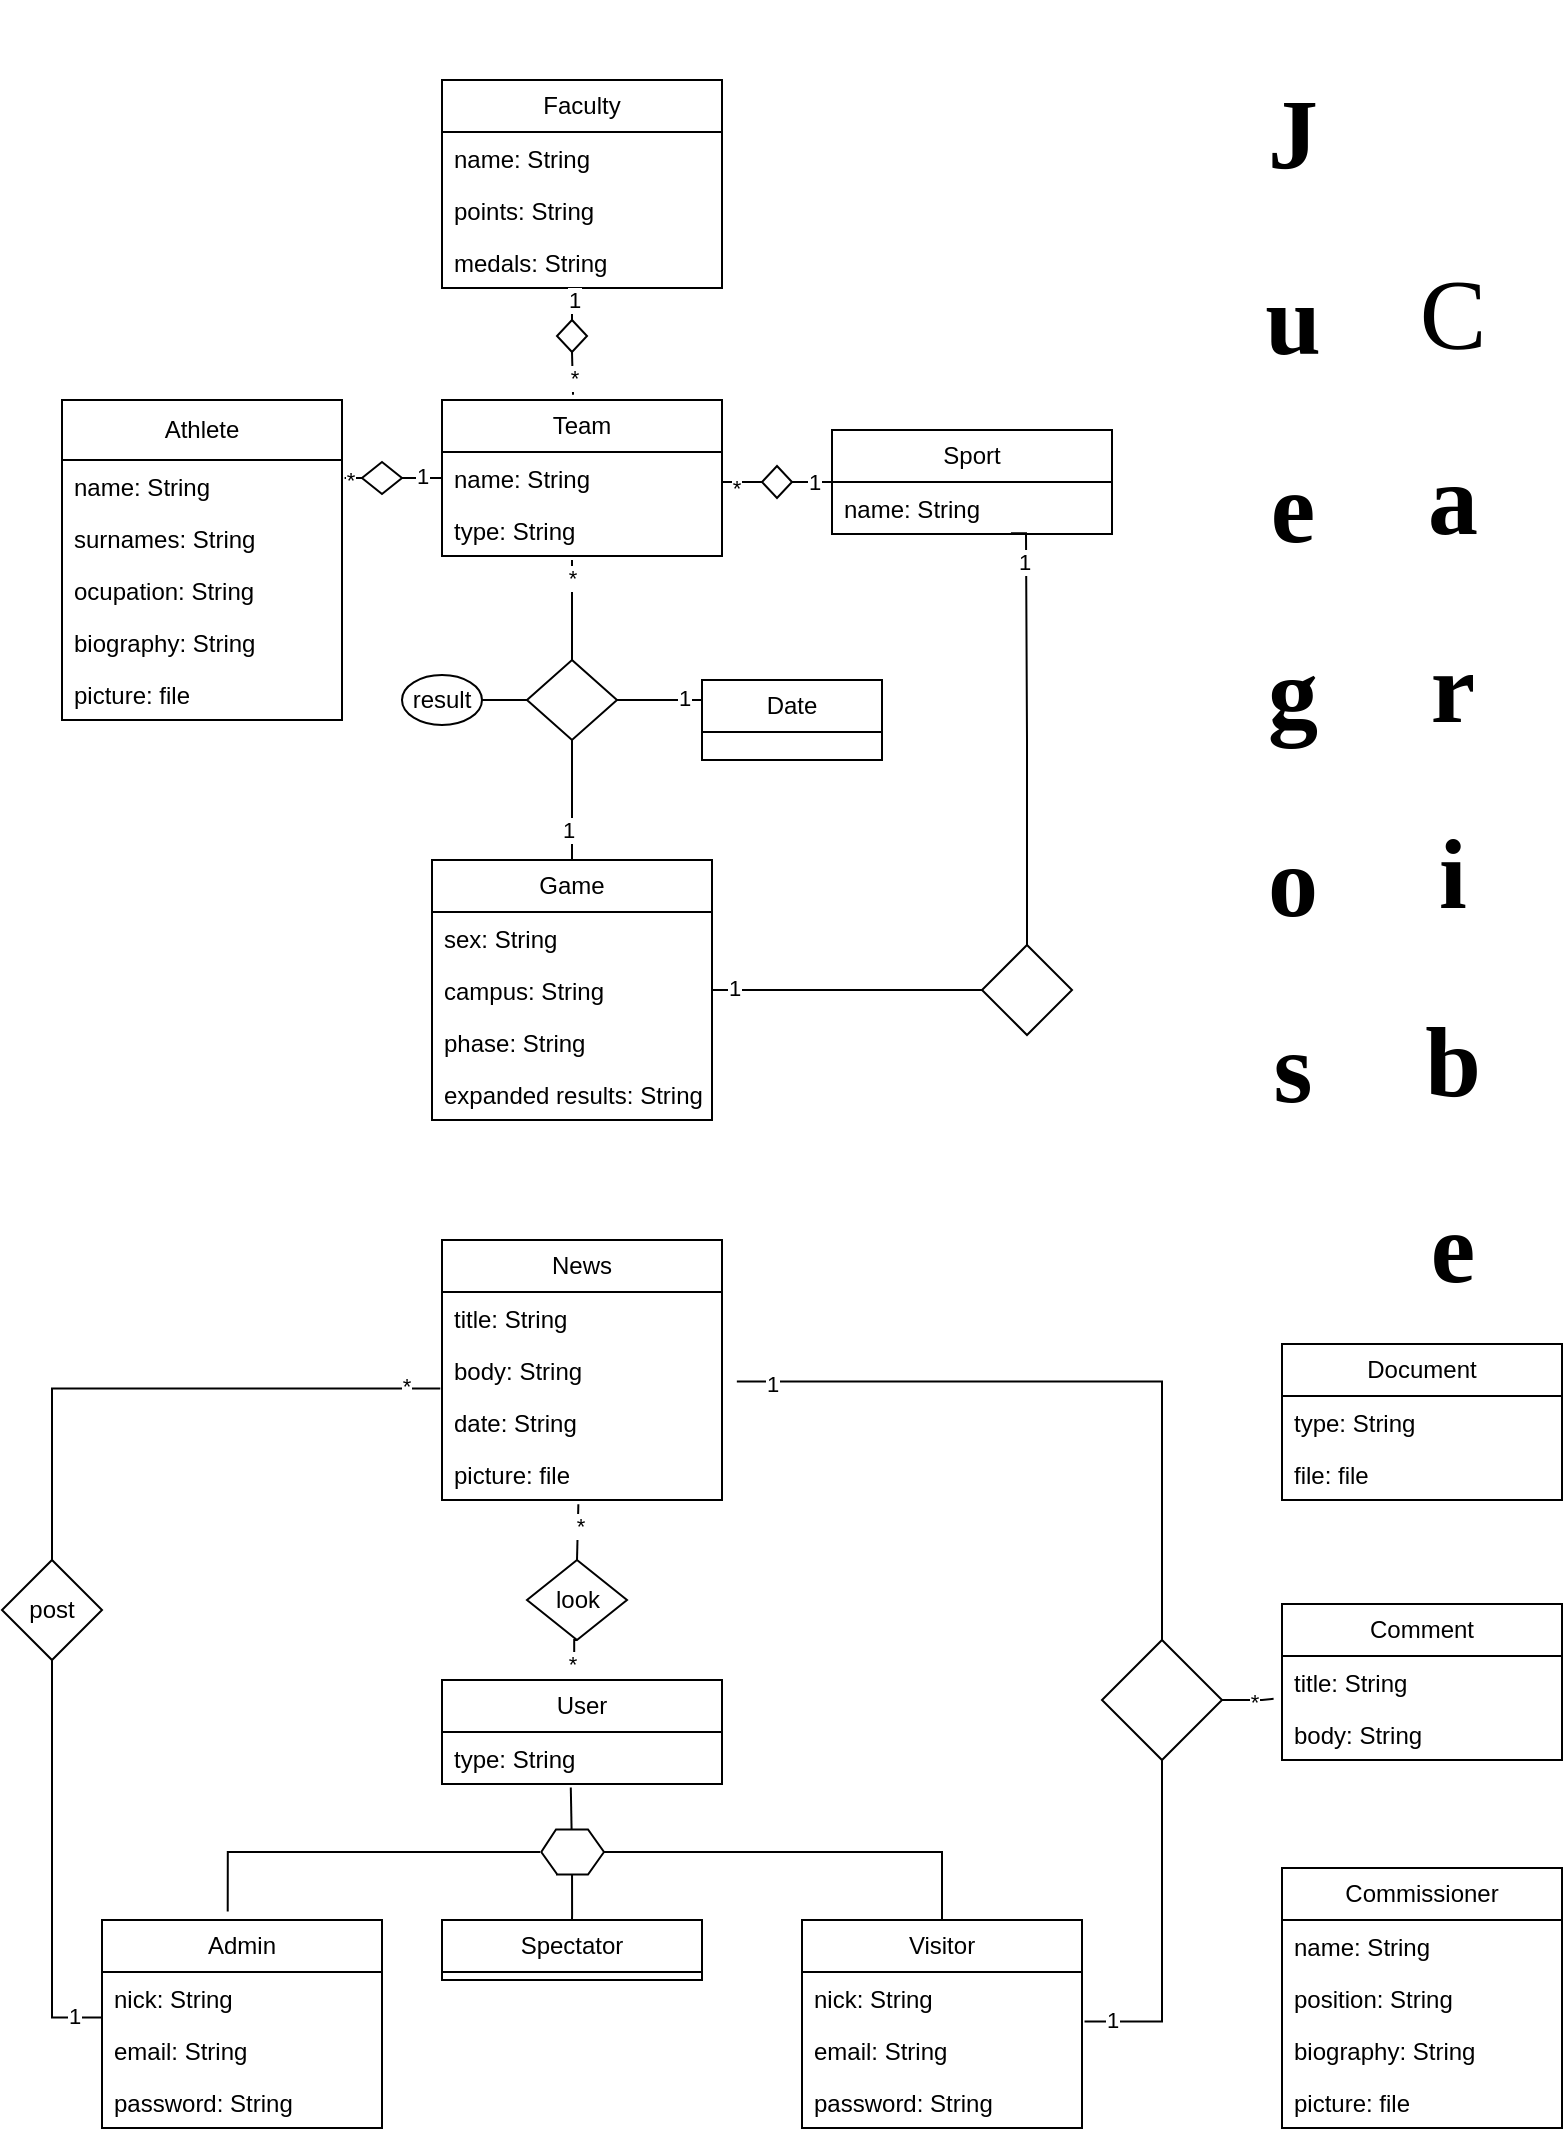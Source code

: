 <mxfile version="23.0.2" type="device">
  <diagram id="C5RBs43oDa-KdzZeNtuy" name="Page-1">
    <mxGraphModel dx="1257" dy="750" grid="1" gridSize="10" guides="1" tooltips="1" connect="1" arrows="1" fold="1" page="1" pageScale="1" pageWidth="850" pageHeight="1100" math="0" shadow="0">
      <root>
        <mxCell id="WIyWlLk6GJQsqaUBKTNV-0" />
        <mxCell id="WIyWlLk6GJQsqaUBKTNV-1" parent="WIyWlLk6GJQsqaUBKTNV-0" />
        <mxCell id="N5MiafKcvx-E3PKJ9pc5-10" value="Athlete" style="swimlane;fontStyle=0;childLayout=stackLayout;horizontal=1;startSize=30;fillColor=none;horizontalStack=0;resizeParent=1;resizeParentMax=0;resizeLast=0;collapsible=1;marginBottom=0;whiteSpace=wrap;html=1;" parent="WIyWlLk6GJQsqaUBKTNV-1" vertex="1">
          <mxGeometry x="50" y="210" width="140" height="160" as="geometry" />
        </mxCell>
        <mxCell id="N5MiafKcvx-E3PKJ9pc5-11" value="name: String" style="text;strokeColor=none;fillColor=none;align=left;verticalAlign=top;spacingLeft=4;spacingRight=4;overflow=hidden;rotatable=0;points=[[0,0.5],[1,0.5]];portConstraint=eastwest;whiteSpace=wrap;html=1;" parent="N5MiafKcvx-E3PKJ9pc5-10" vertex="1">
          <mxGeometry y="30" width="140" height="26" as="geometry" />
        </mxCell>
        <mxCell id="N5MiafKcvx-E3PKJ9pc5-12" value="surnames: String" style="text;strokeColor=none;fillColor=none;align=left;verticalAlign=top;spacingLeft=4;spacingRight=4;overflow=hidden;rotatable=0;points=[[0,0.5],[1,0.5]];portConstraint=eastwest;whiteSpace=wrap;html=1;" parent="N5MiafKcvx-E3PKJ9pc5-10" vertex="1">
          <mxGeometry y="56" width="140" height="26" as="geometry" />
        </mxCell>
        <mxCell id="oP1qmsx0sS4jUwwxtjEG-0" value="ocupation: String" style="text;strokeColor=none;fillColor=none;align=left;verticalAlign=top;spacingLeft=4;spacingRight=4;overflow=hidden;rotatable=0;points=[[0,0.5],[1,0.5]];portConstraint=eastwest;whiteSpace=wrap;html=1;" vertex="1" parent="N5MiafKcvx-E3PKJ9pc5-10">
          <mxGeometry y="82" width="140" height="26" as="geometry" />
        </mxCell>
        <mxCell id="oP1qmsx0sS4jUwwxtjEG-1" value="biography: String" style="text;strokeColor=none;fillColor=none;align=left;verticalAlign=top;spacingLeft=4;spacingRight=4;overflow=hidden;rotatable=0;points=[[0,0.5],[1,0.5]];portConstraint=eastwest;whiteSpace=wrap;html=1;" vertex="1" parent="N5MiafKcvx-E3PKJ9pc5-10">
          <mxGeometry y="108" width="140" height="26" as="geometry" />
        </mxCell>
        <mxCell id="oP1qmsx0sS4jUwwxtjEG-2" value="picture: file" style="text;strokeColor=none;fillColor=none;align=left;verticalAlign=top;spacingLeft=4;spacingRight=4;overflow=hidden;rotatable=0;points=[[0,0.5],[1,0.5]];portConstraint=eastwest;whiteSpace=wrap;html=1;" vertex="1" parent="N5MiafKcvx-E3PKJ9pc5-10">
          <mxGeometry y="134" width="140" height="26" as="geometry" />
        </mxCell>
        <mxCell id="N5MiafKcvx-E3PKJ9pc5-21" value="Faculty" style="swimlane;fontStyle=0;childLayout=stackLayout;horizontal=1;startSize=26;fillColor=none;horizontalStack=0;resizeParent=1;resizeParentMax=0;resizeLast=0;collapsible=1;marginBottom=0;whiteSpace=wrap;html=1;" parent="WIyWlLk6GJQsqaUBKTNV-1" vertex="1">
          <mxGeometry x="240" y="50" width="140" height="104" as="geometry" />
        </mxCell>
        <mxCell id="N5MiafKcvx-E3PKJ9pc5-22" value="name: String" style="text;strokeColor=none;fillColor=none;align=left;verticalAlign=top;spacingLeft=4;spacingRight=4;overflow=hidden;rotatable=0;points=[[0,0.5],[1,0.5]];portConstraint=eastwest;whiteSpace=wrap;html=1;" parent="N5MiafKcvx-E3PKJ9pc5-21" vertex="1">
          <mxGeometry y="26" width="140" height="26" as="geometry" />
        </mxCell>
        <mxCell id="oP1qmsx0sS4jUwwxtjEG-3" value="points: String" style="text;strokeColor=none;fillColor=none;align=left;verticalAlign=top;spacingLeft=4;spacingRight=4;overflow=hidden;rotatable=0;points=[[0,0.5],[1,0.5]];portConstraint=eastwest;whiteSpace=wrap;html=1;" vertex="1" parent="N5MiafKcvx-E3PKJ9pc5-21">
          <mxGeometry y="52" width="140" height="26" as="geometry" />
        </mxCell>
        <mxCell id="oP1qmsx0sS4jUwwxtjEG-4" value="medals: String" style="text;strokeColor=none;fillColor=none;align=left;verticalAlign=top;spacingLeft=4;spacingRight=4;overflow=hidden;rotatable=0;points=[[0,0.5],[1,0.5]];portConstraint=eastwest;whiteSpace=wrap;html=1;" vertex="1" parent="N5MiafKcvx-E3PKJ9pc5-21">
          <mxGeometry y="78" width="140" height="26" as="geometry" />
        </mxCell>
        <mxCell id="N5MiafKcvx-E3PKJ9pc5-30" value="Team" style="swimlane;fontStyle=0;childLayout=stackLayout;horizontal=1;startSize=26;fillColor=none;horizontalStack=0;resizeParent=1;resizeParentMax=0;resizeLast=0;collapsible=1;marginBottom=0;whiteSpace=wrap;html=1;" parent="WIyWlLk6GJQsqaUBKTNV-1" vertex="1">
          <mxGeometry x="240" y="210" width="140" height="78" as="geometry" />
        </mxCell>
        <mxCell id="N5MiafKcvx-E3PKJ9pc5-31" value="name: String" style="text;strokeColor=none;fillColor=none;align=left;verticalAlign=top;spacingLeft=4;spacingRight=4;overflow=hidden;rotatable=0;points=[[0,0.5],[1,0.5]];portConstraint=eastwest;whiteSpace=wrap;html=1;" parent="N5MiafKcvx-E3PKJ9pc5-30" vertex="1">
          <mxGeometry y="26" width="140" height="26" as="geometry" />
        </mxCell>
        <mxCell id="N5MiafKcvx-E3PKJ9pc5-45" value="type: String" style="text;strokeColor=none;fillColor=none;align=left;verticalAlign=top;spacingLeft=4;spacingRight=4;overflow=hidden;rotatable=0;points=[[0,0.5],[1,0.5]];portConstraint=eastwest;whiteSpace=wrap;html=1;" parent="N5MiafKcvx-E3PKJ9pc5-30" vertex="1">
          <mxGeometry y="52" width="140" height="26" as="geometry" />
        </mxCell>
        <mxCell id="N5MiafKcvx-E3PKJ9pc5-41" value="Sport" style="swimlane;fontStyle=0;childLayout=stackLayout;horizontal=1;startSize=26;fillColor=none;horizontalStack=0;resizeParent=1;resizeParentMax=0;resizeLast=0;collapsible=1;marginBottom=0;whiteSpace=wrap;html=1;" parent="WIyWlLk6GJQsqaUBKTNV-1" vertex="1">
          <mxGeometry x="435" y="225" width="140" height="52" as="geometry" />
        </mxCell>
        <mxCell id="N5MiafKcvx-E3PKJ9pc5-42" value="name: String" style="text;strokeColor=none;fillColor=none;align=left;verticalAlign=top;spacingLeft=4;spacingRight=4;overflow=hidden;rotatable=0;points=[[0,0.5],[1,0.5]];portConstraint=eastwest;whiteSpace=wrap;html=1;" parent="N5MiafKcvx-E3PKJ9pc5-41" vertex="1">
          <mxGeometry y="26" width="140" height="26" as="geometry" />
        </mxCell>
        <mxCell id="N5MiafKcvx-E3PKJ9pc5-49" value="User" style="swimlane;fontStyle=0;childLayout=stackLayout;horizontal=1;startSize=26;fillColor=none;horizontalStack=0;resizeParent=1;resizeParentMax=0;resizeLast=0;collapsible=1;marginBottom=0;whiteSpace=wrap;html=1;" parent="WIyWlLk6GJQsqaUBKTNV-1" vertex="1">
          <mxGeometry x="240" y="850" width="140" height="52" as="geometry" />
        </mxCell>
        <mxCell id="N5MiafKcvx-E3PKJ9pc5-50" value="type: String" style="text;strokeColor=none;fillColor=none;align=left;verticalAlign=top;spacingLeft=4;spacingRight=4;overflow=hidden;rotatable=0;points=[[0,0.5],[1,0.5]];portConstraint=eastwest;whiteSpace=wrap;html=1;" parent="N5MiafKcvx-E3PKJ9pc5-49" vertex="1">
          <mxGeometry y="26" width="140" height="26" as="geometry" />
        </mxCell>
        <mxCell id="N5MiafKcvx-E3PKJ9pc5-65" value="News" style="swimlane;fontStyle=0;childLayout=stackLayout;horizontal=1;startSize=26;fillColor=none;horizontalStack=0;resizeParent=1;resizeParentMax=0;resizeLast=0;collapsible=1;marginBottom=0;whiteSpace=wrap;html=1;" parent="WIyWlLk6GJQsqaUBKTNV-1" vertex="1">
          <mxGeometry x="240" y="630" width="140" height="130" as="geometry" />
        </mxCell>
        <mxCell id="N5MiafKcvx-E3PKJ9pc5-66" value="title: String" style="text;strokeColor=none;fillColor=none;align=left;verticalAlign=top;spacingLeft=4;spacingRight=4;overflow=hidden;rotatable=0;points=[[0,0.5],[1,0.5]];portConstraint=eastwest;whiteSpace=wrap;html=1;" parent="N5MiafKcvx-E3PKJ9pc5-65" vertex="1">
          <mxGeometry y="26" width="140" height="26" as="geometry" />
        </mxCell>
        <mxCell id="N5MiafKcvx-E3PKJ9pc5-67" value="body: String" style="text;strokeColor=none;fillColor=none;align=left;verticalAlign=top;spacingLeft=4;spacingRight=4;overflow=hidden;rotatable=0;points=[[0,0.5],[1,0.5]];portConstraint=eastwest;whiteSpace=wrap;html=1;" parent="N5MiafKcvx-E3PKJ9pc5-65" vertex="1">
          <mxGeometry y="52" width="140" height="26" as="geometry" />
        </mxCell>
        <mxCell id="N5MiafKcvx-E3PKJ9pc5-106" value="date: String" style="text;strokeColor=none;fillColor=none;align=left;verticalAlign=top;spacingLeft=4;spacingRight=4;overflow=hidden;rotatable=0;points=[[0,0.5],[1,0.5]];portConstraint=eastwest;whiteSpace=wrap;html=1;" parent="N5MiafKcvx-E3PKJ9pc5-65" vertex="1">
          <mxGeometry y="78" width="140" height="26" as="geometry" />
        </mxCell>
        <mxCell id="N5MiafKcvx-E3PKJ9pc5-107" value="picture: file" style="text;strokeColor=none;fillColor=none;align=left;verticalAlign=top;spacingLeft=4;spacingRight=4;overflow=hidden;rotatable=0;points=[[0,0.5],[1,0.5]];portConstraint=eastwest;whiteSpace=wrap;html=1;" parent="N5MiafKcvx-E3PKJ9pc5-65" vertex="1">
          <mxGeometry y="104" width="140" height="26" as="geometry" />
        </mxCell>
        <mxCell id="N5MiafKcvx-E3PKJ9pc5-69" value="Admin" style="swimlane;fontStyle=0;childLayout=stackLayout;horizontal=1;startSize=26;fillColor=none;horizontalStack=0;resizeParent=1;resizeParentMax=0;resizeLast=0;collapsible=1;marginBottom=0;whiteSpace=wrap;html=1;" parent="WIyWlLk6GJQsqaUBKTNV-1" vertex="1">
          <mxGeometry x="70" y="970" width="140" height="104" as="geometry" />
        </mxCell>
        <mxCell id="N5MiafKcvx-E3PKJ9pc5-71" value="nick: String" style="text;strokeColor=none;fillColor=none;align=left;verticalAlign=top;spacingLeft=4;spacingRight=4;overflow=hidden;rotatable=0;points=[[0,0.5],[1,0.5]];portConstraint=eastwest;whiteSpace=wrap;html=1;" parent="N5MiafKcvx-E3PKJ9pc5-69" vertex="1">
          <mxGeometry y="26" width="140" height="26" as="geometry" />
        </mxCell>
        <mxCell id="N5MiafKcvx-E3PKJ9pc5-72" value="email: String" style="text;strokeColor=none;fillColor=none;align=left;verticalAlign=top;spacingLeft=4;spacingRight=4;overflow=hidden;rotatable=0;points=[[0,0.5],[1,0.5]];portConstraint=eastwest;whiteSpace=wrap;html=1;" parent="N5MiafKcvx-E3PKJ9pc5-69" vertex="1">
          <mxGeometry y="52" width="140" height="26" as="geometry" />
        </mxCell>
        <mxCell id="N5MiafKcvx-E3PKJ9pc5-73" value="password: String" style="text;strokeColor=none;fillColor=none;align=left;verticalAlign=top;spacingLeft=4;spacingRight=4;overflow=hidden;rotatable=0;points=[[0,0.5],[1,0.5]];portConstraint=eastwest;whiteSpace=wrap;html=1;" parent="N5MiafKcvx-E3PKJ9pc5-69" vertex="1">
          <mxGeometry y="78" width="140" height="26" as="geometry" />
        </mxCell>
        <mxCell id="N5MiafKcvx-E3PKJ9pc5-74" value="Spectator" style="swimlane;fontStyle=0;childLayout=stackLayout;horizontal=1;startSize=26;fillColor=none;horizontalStack=0;resizeParent=1;resizeParentMax=0;resizeLast=0;collapsible=1;marginBottom=0;whiteSpace=wrap;html=1;" parent="WIyWlLk6GJQsqaUBKTNV-1" vertex="1">
          <mxGeometry x="240" y="970" width="130" height="30" as="geometry" />
        </mxCell>
        <mxCell id="N5MiafKcvx-E3PKJ9pc5-79" value="Visitor" style="swimlane;fontStyle=0;childLayout=stackLayout;horizontal=1;startSize=26;fillColor=none;horizontalStack=0;resizeParent=1;resizeParentMax=0;resizeLast=0;collapsible=1;marginBottom=0;whiteSpace=wrap;html=1;" parent="WIyWlLk6GJQsqaUBKTNV-1" vertex="1">
          <mxGeometry x="420" y="970" width="140" height="104" as="geometry" />
        </mxCell>
        <mxCell id="N5MiafKcvx-E3PKJ9pc5-81" value="nick: String" style="text;strokeColor=none;fillColor=none;align=left;verticalAlign=top;spacingLeft=4;spacingRight=4;overflow=hidden;rotatable=0;points=[[0,0.5],[1,0.5]];portConstraint=eastwest;whiteSpace=wrap;html=1;" parent="N5MiafKcvx-E3PKJ9pc5-79" vertex="1">
          <mxGeometry y="26" width="140" height="26" as="geometry" />
        </mxCell>
        <mxCell id="N5MiafKcvx-E3PKJ9pc5-82" value="email: String" style="text;strokeColor=none;fillColor=none;align=left;verticalAlign=top;spacingLeft=4;spacingRight=4;overflow=hidden;rotatable=0;points=[[0,0.5],[1,0.5]];portConstraint=eastwest;whiteSpace=wrap;html=1;" parent="N5MiafKcvx-E3PKJ9pc5-79" vertex="1">
          <mxGeometry y="52" width="140" height="26" as="geometry" />
        </mxCell>
        <mxCell id="N5MiafKcvx-E3PKJ9pc5-83" value="password: String" style="text;strokeColor=none;fillColor=none;align=left;verticalAlign=top;spacingLeft=4;spacingRight=4;overflow=hidden;rotatable=0;points=[[0,0.5],[1,0.5]];portConstraint=eastwest;whiteSpace=wrap;html=1;" parent="N5MiafKcvx-E3PKJ9pc5-79" vertex="1">
          <mxGeometry y="78" width="140" height="26" as="geometry" />
        </mxCell>
        <mxCell id="N5MiafKcvx-E3PKJ9pc5-114" value="Comment" style="swimlane;fontStyle=0;childLayout=stackLayout;horizontal=1;startSize=26;fillColor=none;horizontalStack=0;resizeParent=1;resizeParentMax=0;resizeLast=0;collapsible=1;marginBottom=0;whiteSpace=wrap;html=1;" parent="WIyWlLk6GJQsqaUBKTNV-1" vertex="1">
          <mxGeometry x="660" y="812" width="140" height="78" as="geometry" />
        </mxCell>
        <mxCell id="N5MiafKcvx-E3PKJ9pc5-115" value="title: String" style="text;strokeColor=none;fillColor=none;align=left;verticalAlign=top;spacingLeft=4;spacingRight=4;overflow=hidden;rotatable=0;points=[[0,0.5],[1,0.5]];portConstraint=eastwest;whiteSpace=wrap;html=1;" parent="N5MiafKcvx-E3PKJ9pc5-114" vertex="1">
          <mxGeometry y="26" width="140" height="26" as="geometry" />
        </mxCell>
        <mxCell id="N5MiafKcvx-E3PKJ9pc5-116" value="body: String" style="text;strokeColor=none;fillColor=none;align=left;verticalAlign=top;spacingLeft=4;spacingRight=4;overflow=hidden;rotatable=0;points=[[0,0.5],[1,0.5]];portConstraint=eastwest;whiteSpace=wrap;html=1;" parent="N5MiafKcvx-E3PKJ9pc5-114" vertex="1">
          <mxGeometry y="52" width="140" height="26" as="geometry" />
        </mxCell>
        <mxCell id="N5MiafKcvx-E3PKJ9pc5-133" value="Commissioner" style="swimlane;fontStyle=0;childLayout=stackLayout;horizontal=1;startSize=26;fillColor=none;horizontalStack=0;resizeParent=1;resizeParentMax=0;resizeLast=0;collapsible=1;marginBottom=0;whiteSpace=wrap;html=1;" parent="WIyWlLk6GJQsqaUBKTNV-1" vertex="1">
          <mxGeometry x="660" y="944" width="140" height="130" as="geometry" />
        </mxCell>
        <mxCell id="N5MiafKcvx-E3PKJ9pc5-134" value="name: String" style="text;strokeColor=none;fillColor=none;align=left;verticalAlign=top;spacingLeft=4;spacingRight=4;overflow=hidden;rotatable=0;points=[[0,0.5],[1,0.5]];portConstraint=eastwest;whiteSpace=wrap;html=1;" parent="N5MiafKcvx-E3PKJ9pc5-133" vertex="1">
          <mxGeometry y="26" width="140" height="26" as="geometry" />
        </mxCell>
        <mxCell id="N5MiafKcvx-E3PKJ9pc5-135" value="position: String" style="text;strokeColor=none;fillColor=none;align=left;verticalAlign=top;spacingLeft=4;spacingRight=4;overflow=hidden;rotatable=0;points=[[0,0.5],[1,0.5]];portConstraint=eastwest;whiteSpace=wrap;html=1;" parent="N5MiafKcvx-E3PKJ9pc5-133" vertex="1">
          <mxGeometry y="52" width="140" height="26" as="geometry" />
        </mxCell>
        <mxCell id="N5MiafKcvx-E3PKJ9pc5-136" value="biography: String" style="text;strokeColor=none;fillColor=none;align=left;verticalAlign=top;spacingLeft=4;spacingRight=4;overflow=hidden;rotatable=0;points=[[0,0.5],[1,0.5]];portConstraint=eastwest;whiteSpace=wrap;html=1;" parent="N5MiafKcvx-E3PKJ9pc5-133" vertex="1">
          <mxGeometry y="78" width="140" height="26" as="geometry" />
        </mxCell>
        <mxCell id="N5MiafKcvx-E3PKJ9pc5-137" value="picture: file" style="text;strokeColor=none;fillColor=none;align=left;verticalAlign=top;spacingLeft=4;spacingRight=4;overflow=hidden;rotatable=0;points=[[0,0.5],[1,0.5]];portConstraint=eastwest;whiteSpace=wrap;html=1;" parent="N5MiafKcvx-E3PKJ9pc5-133" vertex="1">
          <mxGeometry y="104" width="140" height="26" as="geometry" />
        </mxCell>
        <mxCell id="N5MiafKcvx-E3PKJ9pc5-138" value="Document" style="swimlane;fontStyle=0;childLayout=stackLayout;horizontal=1;startSize=26;fillColor=none;horizontalStack=0;resizeParent=1;resizeParentMax=0;resizeLast=0;collapsible=1;marginBottom=0;whiteSpace=wrap;html=1;" parent="WIyWlLk6GJQsqaUBKTNV-1" vertex="1">
          <mxGeometry x="660" y="682" width="140" height="78" as="geometry" />
        </mxCell>
        <mxCell id="N5MiafKcvx-E3PKJ9pc5-139" value="type: String" style="text;strokeColor=none;fillColor=none;align=left;verticalAlign=top;spacingLeft=4;spacingRight=4;overflow=hidden;rotatable=0;points=[[0,0.5],[1,0.5]];portConstraint=eastwest;whiteSpace=wrap;html=1;" parent="N5MiafKcvx-E3PKJ9pc5-138" vertex="1">
          <mxGeometry y="26" width="140" height="26" as="geometry" />
        </mxCell>
        <mxCell id="N5MiafKcvx-E3PKJ9pc5-140" value="file: file" style="text;strokeColor=none;fillColor=none;align=left;verticalAlign=top;spacingLeft=4;spacingRight=4;overflow=hidden;rotatable=0;points=[[0,0.5],[1,0.5]];portConstraint=eastwest;whiteSpace=wrap;html=1;" parent="N5MiafKcvx-E3PKJ9pc5-138" vertex="1">
          <mxGeometry y="52" width="140" height="26" as="geometry" />
        </mxCell>
        <mxCell id="oP1qmsx0sS4jUwwxtjEG-6" value="" style="edgeStyle=orthogonalEdgeStyle;rounded=0;orthogonalLoop=1;jettySize=auto;html=1;endArrow=none;endFill=0;" edge="1" parent="WIyWlLk6GJQsqaUBKTNV-1" source="N5MiafKcvx-E3PKJ9pc5-142" target="oP1qmsx0sS4jUwwxtjEG-5">
          <mxGeometry relative="1" as="geometry" />
        </mxCell>
        <mxCell id="oP1qmsx0sS4jUwwxtjEG-32" value="1" style="edgeLabel;html=1;align=center;verticalAlign=middle;resizable=0;points=[];" vertex="1" connectable="0" parent="oP1qmsx0sS4jUwwxtjEG-6">
          <mxGeometry x="-0.505" y="2" relative="1" as="geometry">
            <mxPoint as="offset" />
          </mxGeometry>
        </mxCell>
        <mxCell id="oP1qmsx0sS4jUwwxtjEG-22" value="" style="edgeStyle=orthogonalEdgeStyle;rounded=0;orthogonalLoop=1;jettySize=auto;html=1;endArrow=none;endFill=0;" edge="1" parent="WIyWlLk6GJQsqaUBKTNV-1" source="N5MiafKcvx-E3PKJ9pc5-142" target="oP1qmsx0sS4jUwwxtjEG-21">
          <mxGeometry relative="1" as="geometry" />
        </mxCell>
        <mxCell id="oP1qmsx0sS4jUwwxtjEG-28" value="1" style="edgeLabel;html=1;align=center;verticalAlign=middle;resizable=0;points=[];" vertex="1" connectable="0" parent="oP1qmsx0sS4jUwwxtjEG-22">
          <mxGeometry x="-0.843" y="1" relative="1" as="geometry">
            <mxPoint as="offset" />
          </mxGeometry>
        </mxCell>
        <mxCell id="N5MiafKcvx-E3PKJ9pc5-142" value="Game" style="swimlane;fontStyle=0;childLayout=stackLayout;horizontal=1;startSize=26;fillColor=none;horizontalStack=0;resizeParent=1;resizeParentMax=0;resizeLast=0;collapsible=1;marginBottom=0;whiteSpace=wrap;html=1;" parent="WIyWlLk6GJQsqaUBKTNV-1" vertex="1">
          <mxGeometry x="235" y="440" width="140" height="130" as="geometry" />
        </mxCell>
        <mxCell id="N5MiafKcvx-E3PKJ9pc5-145" value="sex: String" style="text;strokeColor=none;fillColor=none;align=left;verticalAlign=top;spacingLeft=4;spacingRight=4;overflow=hidden;rotatable=0;points=[[0,0.5],[1,0.5]];portConstraint=eastwest;whiteSpace=wrap;html=1;" parent="N5MiafKcvx-E3PKJ9pc5-142" vertex="1">
          <mxGeometry y="26" width="140" height="26" as="geometry" />
        </mxCell>
        <mxCell id="N5MiafKcvx-E3PKJ9pc5-152" value="campus: String" style="text;strokeColor=none;fillColor=none;align=left;verticalAlign=top;spacingLeft=4;spacingRight=4;overflow=hidden;rotatable=0;points=[[0,0.5],[1,0.5]];portConstraint=eastwest;whiteSpace=wrap;html=1;" parent="N5MiafKcvx-E3PKJ9pc5-142" vertex="1">
          <mxGeometry y="52" width="140" height="26" as="geometry" />
        </mxCell>
        <mxCell id="N5MiafKcvx-E3PKJ9pc5-153" value="phase: String" style="text;strokeColor=none;fillColor=none;align=left;verticalAlign=top;spacingLeft=4;spacingRight=4;overflow=hidden;rotatable=0;points=[[0,0.5],[1,0.5]];portConstraint=eastwest;whiteSpace=wrap;html=1;" parent="N5MiafKcvx-E3PKJ9pc5-142" vertex="1">
          <mxGeometry y="78" width="140" height="26" as="geometry" />
        </mxCell>
        <mxCell id="N5MiafKcvx-E3PKJ9pc5-155" value="expanded results: String" style="text;strokeColor=none;fillColor=none;align=left;verticalAlign=top;spacingLeft=4;spacingRight=4;overflow=hidden;rotatable=0;points=[[0,0.5],[1,0.5]];portConstraint=eastwest;whiteSpace=wrap;html=1;" parent="N5MiafKcvx-E3PKJ9pc5-142" vertex="1">
          <mxGeometry y="104" width="140" height="26" as="geometry" />
        </mxCell>
        <mxCell id="A8wqGrKDp0JPoM8GPUmS-9" value="&lt;h1 style=&quot;font-size: 50px;&quot;&gt;&lt;span style=&quot;background-color: initial; font-weight: normal; font-size: 50px;&quot;&gt;C&lt;/span&gt;&lt;br style=&quot;font-size: 50px;&quot;&gt;&lt;/h1&gt;&lt;h1 style=&quot;font-size: 50px;&quot;&gt;&lt;font style=&quot;font-size: 50px;&quot;&gt;a&lt;/font&gt;&lt;/h1&gt;&lt;h1 style=&quot;font-size: 50px;&quot;&gt;&lt;font style=&quot;font-size: 50px;&quot;&gt;r&lt;/font&gt;&lt;/h1&gt;&lt;h1 style=&quot;font-size: 50px;&quot;&gt;&lt;font style=&quot;font-size: 50px;&quot;&gt;i&lt;/font&gt;&lt;/h1&gt;&lt;h1 style=&quot;font-size: 50px;&quot;&gt;&lt;font style=&quot;font-size: 50px;&quot;&gt;b&lt;/font&gt;&lt;/h1&gt;&lt;h1 style=&quot;font-size: 50px;&quot;&gt;&lt;font style=&quot;font-size: 50px;&quot;&gt;e&lt;/font&gt;&lt;/h1&gt;" style="text;html=1;align=center;verticalAlign=middle;resizable=0;points=[];autosize=1;fontFamily=Times New Roman;fontSize=50;spacing=0;strokeColor=none;" parent="WIyWlLk6GJQsqaUBKTNV-1" vertex="1">
          <mxGeometry x="720" y="100" width="50" height="600" as="geometry" />
        </mxCell>
        <mxCell id="A8wqGrKDp0JPoM8GPUmS-10" value="&lt;h1 style=&quot;font-size: 50px;&quot;&gt;J&lt;/h1&gt;&lt;h1 style=&quot;font-size: 50px;&quot;&gt;u&lt;/h1&gt;&lt;h1 style=&quot;font-size: 50px;&quot;&gt;e&lt;/h1&gt;&lt;h1 style=&quot;font-size: 50px;&quot;&gt;g&lt;/h1&gt;&lt;h1 style=&quot;font-size: 50px;&quot;&gt;o&lt;/h1&gt;&lt;h1 style=&quot;font-size: 50px;&quot;&gt;s&lt;/h1&gt;" style="text;html=1;align=center;verticalAlign=middle;resizable=0;points=[];autosize=1;fontFamily=Times New Roman;fontSize=50;spacing=0;strokeColor=none;" parent="WIyWlLk6GJQsqaUBKTNV-1" vertex="1">
          <mxGeometry x="640" y="10" width="50" height="600" as="geometry" />
        </mxCell>
        <mxCell id="oP1qmsx0sS4jUwwxtjEG-7" value="" style="edgeStyle=orthogonalEdgeStyle;rounded=0;orthogonalLoop=1;jettySize=auto;html=1;endArrow=none;endFill=0;" edge="1" parent="WIyWlLk6GJQsqaUBKTNV-1" source="oP1qmsx0sS4jUwwxtjEG-5">
          <mxGeometry relative="1" as="geometry">
            <mxPoint x="305" y="290" as="targetPoint" />
            <Array as="points">
              <mxPoint x="305" y="300" />
            </Array>
          </mxGeometry>
        </mxCell>
        <mxCell id="oP1qmsx0sS4jUwwxtjEG-30" value="*" style="edgeLabel;html=1;align=center;verticalAlign=middle;resizable=0;points=[];" vertex="1" connectable="0" parent="oP1qmsx0sS4jUwwxtjEG-7">
          <mxGeometry x="0.646" relative="1" as="geometry">
            <mxPoint as="offset" />
          </mxGeometry>
        </mxCell>
        <mxCell id="oP1qmsx0sS4jUwwxtjEG-13" value="" style="edgeStyle=orthogonalEdgeStyle;rounded=0;orthogonalLoop=1;jettySize=auto;html=1;entryX=0;entryY=0.25;entryDx=0;entryDy=0;endArrow=none;endFill=0;" edge="1" parent="WIyWlLk6GJQsqaUBKTNV-1" source="oP1qmsx0sS4jUwwxtjEG-5" target="oP1qmsx0sS4jUwwxtjEG-8">
          <mxGeometry relative="1" as="geometry" />
        </mxCell>
        <mxCell id="oP1qmsx0sS4jUwwxtjEG-31" value="1" style="edgeLabel;html=1;align=center;verticalAlign=middle;resizable=0;points=[];" vertex="1" connectable="0" parent="oP1qmsx0sS4jUwwxtjEG-13">
          <mxGeometry x="0.577" y="1" relative="1" as="geometry">
            <mxPoint as="offset" />
          </mxGeometry>
        </mxCell>
        <mxCell id="oP1qmsx0sS4jUwwxtjEG-17" value="" style="edgeStyle=orthogonalEdgeStyle;rounded=0;orthogonalLoop=1;jettySize=auto;html=1;endArrow=none;endFill=0;entryX=1;entryY=0.5;entryDx=0;entryDy=0;" edge="1" parent="WIyWlLk6GJQsqaUBKTNV-1" source="oP1qmsx0sS4jUwwxtjEG-5" target="oP1qmsx0sS4jUwwxtjEG-18">
          <mxGeometry relative="1" as="geometry">
            <mxPoint x="250" y="360" as="targetPoint" />
          </mxGeometry>
        </mxCell>
        <mxCell id="oP1qmsx0sS4jUwwxtjEG-5" value="" style="rhombus;whiteSpace=wrap;html=1;fillColor=none;fontStyle=0;startSize=26;" vertex="1" parent="WIyWlLk6GJQsqaUBKTNV-1">
          <mxGeometry x="282.5" y="340" width="45" height="40" as="geometry" />
        </mxCell>
        <mxCell id="oP1qmsx0sS4jUwwxtjEG-8" value="Date" style="swimlane;fontStyle=0;childLayout=stackLayout;horizontal=1;startSize=26;fillColor=none;horizontalStack=0;resizeParent=1;resizeParentMax=0;resizeLast=0;collapsible=1;marginBottom=0;whiteSpace=wrap;html=1;" vertex="1" parent="WIyWlLk6GJQsqaUBKTNV-1">
          <mxGeometry x="370" y="350" width="90" height="40" as="geometry" />
        </mxCell>
        <mxCell id="oP1qmsx0sS4jUwwxtjEG-18" value="result" style="ellipse;whiteSpace=wrap;html=1;" vertex="1" parent="WIyWlLk6GJQsqaUBKTNV-1">
          <mxGeometry x="220" y="347.5" width="40" height="25" as="geometry" />
        </mxCell>
        <mxCell id="oP1qmsx0sS4jUwwxtjEG-26" style="edgeStyle=orthogonalEdgeStyle;rounded=0;orthogonalLoop=1;jettySize=auto;html=1;exitX=0.5;exitY=0;exitDx=0;exitDy=0;entryX=0.639;entryY=0.984;entryDx=0;entryDy=0;entryPerimeter=0;endArrow=none;endFill=0;" edge="1" parent="WIyWlLk6GJQsqaUBKTNV-1" source="oP1qmsx0sS4jUwwxtjEG-21" target="N5MiafKcvx-E3PKJ9pc5-42">
          <mxGeometry relative="1" as="geometry">
            <mxPoint x="525" y="280" as="targetPoint" />
            <Array as="points">
              <mxPoint x="532" y="380" />
              <mxPoint x="532" y="277" />
            </Array>
          </mxGeometry>
        </mxCell>
        <mxCell id="oP1qmsx0sS4jUwwxtjEG-29" value="1" style="edgeLabel;html=1;align=center;verticalAlign=middle;resizable=0;points=[];" vertex="1" connectable="0" parent="oP1qmsx0sS4jUwwxtjEG-26">
          <mxGeometry x="0.796" y="1" relative="1" as="geometry">
            <mxPoint as="offset" />
          </mxGeometry>
        </mxCell>
        <mxCell id="oP1qmsx0sS4jUwwxtjEG-21" value="" style="rhombus;whiteSpace=wrap;html=1;fillColor=none;fontStyle=0;startSize=26;" vertex="1" parent="WIyWlLk6GJQsqaUBKTNV-1">
          <mxGeometry x="510" y="482.5" width="45" height="45" as="geometry" />
        </mxCell>
        <mxCell id="oP1qmsx0sS4jUwwxtjEG-36" value="" style="edgeStyle=orthogonalEdgeStyle;rounded=0;orthogonalLoop=1;jettySize=auto;html=1;endArrow=none;endFill=0;" edge="1" parent="WIyWlLk6GJQsqaUBKTNV-1" source="oP1qmsx0sS4jUwwxtjEG-35">
          <mxGeometry relative="1" as="geometry">
            <mxPoint x="440" y="251" as="targetPoint" />
          </mxGeometry>
        </mxCell>
        <mxCell id="oP1qmsx0sS4jUwwxtjEG-40" value="1" style="edgeLabel;html=1;align=center;verticalAlign=middle;resizable=0;points=[];" vertex="1" connectable="0" parent="oP1qmsx0sS4jUwwxtjEG-36">
          <mxGeometry x="-0.169" relative="1" as="geometry">
            <mxPoint as="offset" />
          </mxGeometry>
        </mxCell>
        <mxCell id="oP1qmsx0sS4jUwwxtjEG-38" style="edgeStyle=orthogonalEdgeStyle;rounded=0;orthogonalLoop=1;jettySize=auto;html=1;exitX=0;exitY=0.5;exitDx=0;exitDy=0;entryX=1;entryY=0.5;entryDx=0;entryDy=0;endArrow=none;endFill=0;" edge="1" parent="WIyWlLk6GJQsqaUBKTNV-1" source="oP1qmsx0sS4jUwwxtjEG-35" target="N5MiafKcvx-E3PKJ9pc5-31">
          <mxGeometry relative="1" as="geometry" />
        </mxCell>
        <mxCell id="oP1qmsx0sS4jUwwxtjEG-39" value="*" style="edgeLabel;html=1;align=center;verticalAlign=middle;resizable=0;points=[];" vertex="1" connectable="0" parent="oP1qmsx0sS4jUwwxtjEG-38">
          <mxGeometry x="0.177" y="3" relative="1" as="geometry">
            <mxPoint as="offset" />
          </mxGeometry>
        </mxCell>
        <mxCell id="oP1qmsx0sS4jUwwxtjEG-35" value="" style="rhombus;whiteSpace=wrap;html=1;" vertex="1" parent="WIyWlLk6GJQsqaUBKTNV-1">
          <mxGeometry x="400" y="243" width="15" height="16" as="geometry" />
        </mxCell>
        <mxCell id="oP1qmsx0sS4jUwwxtjEG-43" style="edgeStyle=orthogonalEdgeStyle;rounded=0;orthogonalLoop=1;jettySize=auto;html=1;exitX=1;exitY=0.5;exitDx=0;exitDy=0;entryX=0;entryY=0.5;entryDx=0;entryDy=0;endArrow=none;endFill=0;" edge="1" parent="WIyWlLk6GJQsqaUBKTNV-1" source="oP1qmsx0sS4jUwwxtjEG-41" target="N5MiafKcvx-E3PKJ9pc5-31">
          <mxGeometry relative="1" as="geometry" />
        </mxCell>
        <mxCell id="oP1qmsx0sS4jUwwxtjEG-45" value="1" style="edgeLabel;html=1;align=center;verticalAlign=middle;resizable=0;points=[];" vertex="1" connectable="0" parent="oP1qmsx0sS4jUwwxtjEG-43">
          <mxGeometry x="-0.042" y="1" relative="1" as="geometry">
            <mxPoint as="offset" />
          </mxGeometry>
        </mxCell>
        <mxCell id="oP1qmsx0sS4jUwwxtjEG-41" value="" style="rhombus;whiteSpace=wrap;html=1;" vertex="1" parent="WIyWlLk6GJQsqaUBKTNV-1">
          <mxGeometry x="200" y="241" width="20" height="16" as="geometry" />
        </mxCell>
        <mxCell id="oP1qmsx0sS4jUwwxtjEG-42" style="edgeStyle=orthogonalEdgeStyle;rounded=0;orthogonalLoop=1;jettySize=auto;html=1;exitX=0;exitY=0.5;exitDx=0;exitDy=0;entryX=1.009;entryY=0.33;entryDx=0;entryDy=0;entryPerimeter=0;endArrow=none;endFill=0;" edge="1" parent="WIyWlLk6GJQsqaUBKTNV-1" source="oP1qmsx0sS4jUwwxtjEG-41" target="N5MiafKcvx-E3PKJ9pc5-11">
          <mxGeometry relative="1" as="geometry" />
        </mxCell>
        <mxCell id="oP1qmsx0sS4jUwwxtjEG-44" value="*" style="edgeLabel;html=1;align=center;verticalAlign=middle;resizable=0;points=[];" vertex="1" connectable="0" parent="oP1qmsx0sS4jUwwxtjEG-42">
          <mxGeometry x="0.347" y="1" relative="1" as="geometry">
            <mxPoint as="offset" />
          </mxGeometry>
        </mxCell>
        <mxCell id="oP1qmsx0sS4jUwwxtjEG-48" value="" style="rhombus;whiteSpace=wrap;html=1;" vertex="1" parent="WIyWlLk6GJQsqaUBKTNV-1">
          <mxGeometry x="297.5" y="170" width="15" height="16" as="geometry" />
        </mxCell>
        <mxCell id="oP1qmsx0sS4jUwwxtjEG-49" style="edgeStyle=orthogonalEdgeStyle;rounded=0;orthogonalLoop=1;jettySize=auto;html=1;exitX=0.5;exitY=0;exitDx=0;exitDy=0;entryX=0.464;entryY=1.143;entryDx=0;entryDy=0;entryPerimeter=0;endArrow=none;endFill=0;" edge="1" parent="WIyWlLk6GJQsqaUBKTNV-1" source="oP1qmsx0sS4jUwwxtjEG-48" target="oP1qmsx0sS4jUwwxtjEG-4">
          <mxGeometry relative="1" as="geometry" />
        </mxCell>
        <mxCell id="oP1qmsx0sS4jUwwxtjEG-52" value="1" style="edgeLabel;html=1;align=center;verticalAlign=middle;resizable=0;points=[];" vertex="1" connectable="0" parent="oP1qmsx0sS4jUwwxtjEG-49">
          <mxGeometry x="0.628" y="-1" relative="1" as="geometry">
            <mxPoint as="offset" />
          </mxGeometry>
        </mxCell>
        <mxCell id="oP1qmsx0sS4jUwwxtjEG-50" style="edgeStyle=orthogonalEdgeStyle;rounded=0;orthogonalLoop=1;jettySize=auto;html=1;exitX=0.5;exitY=1;exitDx=0;exitDy=0;entryX=0.468;entryY=-0.033;entryDx=0;entryDy=0;entryPerimeter=0;endArrow=none;endFill=0;" edge="1" parent="WIyWlLk6GJQsqaUBKTNV-1" source="oP1qmsx0sS4jUwwxtjEG-48" target="N5MiafKcvx-E3PKJ9pc5-30">
          <mxGeometry relative="1" as="geometry" />
        </mxCell>
        <mxCell id="oP1qmsx0sS4jUwwxtjEG-51" value="*" style="edgeLabel;html=1;align=center;verticalAlign=middle;resizable=0;points=[];" vertex="1" connectable="0" parent="oP1qmsx0sS4jUwwxtjEG-50">
          <mxGeometry x="0.201" relative="1" as="geometry">
            <mxPoint as="offset" />
          </mxGeometry>
        </mxCell>
        <mxCell id="oP1qmsx0sS4jUwwxtjEG-56" style="edgeStyle=orthogonalEdgeStyle;rounded=0;orthogonalLoop=1;jettySize=auto;html=1;entryX=1.053;entryY=0.721;entryDx=0;entryDy=0;entryPerimeter=0;endArrow=none;endFill=0;" edge="1" parent="WIyWlLk6GJQsqaUBKTNV-1" source="oP1qmsx0sS4jUwwxtjEG-55" target="N5MiafKcvx-E3PKJ9pc5-67">
          <mxGeometry relative="1" as="geometry">
            <mxPoint x="570" y="700" as="targetPoint" />
          </mxGeometry>
        </mxCell>
        <mxCell id="oP1qmsx0sS4jUwwxtjEG-60" value="1" style="edgeLabel;html=1;align=center;verticalAlign=middle;resizable=0;points=[];" vertex="1" connectable="0" parent="oP1qmsx0sS4jUwwxtjEG-56">
          <mxGeometry x="0.899" y="1" relative="1" as="geometry">
            <mxPoint as="offset" />
          </mxGeometry>
        </mxCell>
        <mxCell id="oP1qmsx0sS4jUwwxtjEG-55" value="" style="rhombus;whiteSpace=wrap;html=1;" vertex="1" parent="WIyWlLk6GJQsqaUBKTNV-1">
          <mxGeometry x="570" y="830" width="60" height="60" as="geometry" />
        </mxCell>
        <mxCell id="oP1qmsx0sS4jUwwxtjEG-58" style="edgeStyle=orthogonalEdgeStyle;rounded=0;orthogonalLoop=1;jettySize=auto;html=1;entryX=-0.03;entryY=-0.178;entryDx=0;entryDy=0;entryPerimeter=0;endArrow=none;endFill=0;" edge="1" parent="WIyWlLk6GJQsqaUBKTNV-1" source="oP1qmsx0sS4jUwwxtjEG-55" target="N5MiafKcvx-E3PKJ9pc5-116">
          <mxGeometry relative="1" as="geometry" />
        </mxCell>
        <mxCell id="oP1qmsx0sS4jUwwxtjEG-61" value="*" style="edgeLabel;html=1;align=center;verticalAlign=middle;resizable=0;points=[];" vertex="1" connectable="0" parent="oP1qmsx0sS4jUwwxtjEG-58">
          <mxGeometry x="0.167" y="-1" relative="1" as="geometry">
            <mxPoint as="offset" />
          </mxGeometry>
        </mxCell>
        <mxCell id="oP1qmsx0sS4jUwwxtjEG-59" style="edgeStyle=orthogonalEdgeStyle;rounded=0;orthogonalLoop=1;jettySize=auto;html=1;entryX=1.009;entryY=-0.048;entryDx=0;entryDy=0;entryPerimeter=0;endArrow=none;endFill=0;" edge="1" parent="WIyWlLk6GJQsqaUBKTNV-1" source="oP1qmsx0sS4jUwwxtjEG-55" target="N5MiafKcvx-E3PKJ9pc5-82">
          <mxGeometry relative="1" as="geometry" />
        </mxCell>
        <mxCell id="oP1qmsx0sS4jUwwxtjEG-62" value="1" style="edgeLabel;html=1;align=center;verticalAlign=middle;resizable=0;points=[];" vertex="1" connectable="0" parent="oP1qmsx0sS4jUwwxtjEG-59">
          <mxGeometry x="0.845" y="-1" relative="1" as="geometry">
            <mxPoint as="offset" />
          </mxGeometry>
        </mxCell>
        <mxCell id="oP1qmsx0sS4jUwwxtjEG-63" value="post" style="rhombus;whiteSpace=wrap;html=1;" vertex="1" parent="WIyWlLk6GJQsqaUBKTNV-1">
          <mxGeometry x="20" y="790" width="50" height="50" as="geometry" />
        </mxCell>
        <mxCell id="oP1qmsx0sS4jUwwxtjEG-64" style="edgeStyle=orthogonalEdgeStyle;rounded=0;orthogonalLoop=1;jettySize=auto;html=1;entryX=-0.006;entryY=-0.146;entryDx=0;entryDy=0;entryPerimeter=0;endArrow=none;endFill=0;" edge="1" parent="WIyWlLk6GJQsqaUBKTNV-1" source="oP1qmsx0sS4jUwwxtjEG-63" target="N5MiafKcvx-E3PKJ9pc5-106">
          <mxGeometry relative="1" as="geometry" />
        </mxCell>
        <mxCell id="oP1qmsx0sS4jUwwxtjEG-66" value="*" style="edgeLabel;html=1;align=center;verticalAlign=middle;resizable=0;points=[];" vertex="1" connectable="0" parent="oP1qmsx0sS4jUwwxtjEG-64">
          <mxGeometry x="0.877" y="1" relative="1" as="geometry">
            <mxPoint as="offset" />
          </mxGeometry>
        </mxCell>
        <mxCell id="oP1qmsx0sS4jUwwxtjEG-65" style="edgeStyle=orthogonalEdgeStyle;rounded=0;orthogonalLoop=1;jettySize=auto;html=1;exitX=0.5;exitY=1;exitDx=0;exitDy=0;entryX=0.002;entryY=-0.127;entryDx=0;entryDy=0;entryPerimeter=0;endArrow=none;endFill=0;" edge="1" parent="WIyWlLk6GJQsqaUBKTNV-1" source="oP1qmsx0sS4jUwwxtjEG-63" target="N5MiafKcvx-E3PKJ9pc5-72">
          <mxGeometry relative="1" as="geometry" />
        </mxCell>
        <mxCell id="oP1qmsx0sS4jUwwxtjEG-67" value="1" style="edgeLabel;html=1;align=center;verticalAlign=middle;resizable=0;points=[];" vertex="1" connectable="0" parent="oP1qmsx0sS4jUwwxtjEG-65">
          <mxGeometry x="0.858" y="1" relative="1" as="geometry">
            <mxPoint as="offset" />
          </mxGeometry>
        </mxCell>
        <mxCell id="oP1qmsx0sS4jUwwxtjEG-68" value="look" style="rhombus;whiteSpace=wrap;html=1;" vertex="1" parent="WIyWlLk6GJQsqaUBKTNV-1">
          <mxGeometry x="282.5" y="790" width="50" height="40" as="geometry" />
        </mxCell>
        <mxCell id="oP1qmsx0sS4jUwwxtjEG-70" style="edgeStyle=orthogonalEdgeStyle;rounded=0;orthogonalLoop=1;jettySize=auto;html=1;exitX=0.5;exitY=0;exitDx=0;exitDy=0;entryX=0.487;entryY=1.082;entryDx=0;entryDy=0;entryPerimeter=0;endArrow=none;endFill=0;" edge="1" parent="WIyWlLk6GJQsqaUBKTNV-1" source="oP1qmsx0sS4jUwwxtjEG-68" target="N5MiafKcvx-E3PKJ9pc5-107">
          <mxGeometry relative="1" as="geometry" />
        </mxCell>
        <mxCell id="oP1qmsx0sS4jUwwxtjEG-72" value="*" style="edgeLabel;html=1;align=center;verticalAlign=middle;resizable=0;points=[];" vertex="1" connectable="0" parent="oP1qmsx0sS4jUwwxtjEG-70">
          <mxGeometry x="0.259" y="-1" relative="1" as="geometry">
            <mxPoint as="offset" />
          </mxGeometry>
        </mxCell>
        <mxCell id="oP1qmsx0sS4jUwwxtjEG-71" style="edgeStyle=orthogonalEdgeStyle;rounded=0;orthogonalLoop=1;jettySize=auto;html=1;exitX=0.5;exitY=1;exitDx=0;exitDy=0;entryX=0.472;entryY=-0.019;entryDx=0;entryDy=0;entryPerimeter=0;endArrow=none;endFill=0;" edge="1" parent="WIyWlLk6GJQsqaUBKTNV-1" source="oP1qmsx0sS4jUwwxtjEG-68" target="N5MiafKcvx-E3PKJ9pc5-49">
          <mxGeometry relative="1" as="geometry" />
        </mxCell>
        <mxCell id="oP1qmsx0sS4jUwwxtjEG-73" value="*" style="edgeLabel;html=1;align=center;verticalAlign=middle;resizable=0;points=[];" vertex="1" connectable="0" parent="oP1qmsx0sS4jUwwxtjEG-71">
          <mxGeometry x="0.326" y="-1" relative="1" as="geometry">
            <mxPoint as="offset" />
          </mxGeometry>
        </mxCell>
        <mxCell id="oP1qmsx0sS4jUwwxtjEG-77" style="edgeStyle=orthogonalEdgeStyle;rounded=0;orthogonalLoop=1;jettySize=auto;html=1;entryX=0.5;entryY=0;entryDx=0;entryDy=0;endArrow=none;endFill=0;" edge="1" parent="WIyWlLk6GJQsqaUBKTNV-1" source="oP1qmsx0sS4jUwwxtjEG-74" target="N5MiafKcvx-E3PKJ9pc5-74">
          <mxGeometry relative="1" as="geometry" />
        </mxCell>
        <mxCell id="oP1qmsx0sS4jUwwxtjEG-78" style="edgeStyle=orthogonalEdgeStyle;rounded=0;orthogonalLoop=1;jettySize=auto;html=1;entryX=0.5;entryY=0;entryDx=0;entryDy=0;endArrow=none;endFill=0;" edge="1" parent="WIyWlLk6GJQsqaUBKTNV-1" source="oP1qmsx0sS4jUwwxtjEG-74" target="N5MiafKcvx-E3PKJ9pc5-79">
          <mxGeometry relative="1" as="geometry" />
        </mxCell>
        <mxCell id="oP1qmsx0sS4jUwwxtjEG-74" value="" style="verticalLabelPosition=bottom;verticalAlign=top;html=1;shape=mxgraph.basic.polygon;polyCoords=[[0.5,0],[0.5,0],[1,0.25],[1,0.75],[1,0.73],[0.5,0.98],[0,0.75],[0,0.25]];polyline=0;rotation=90;" vertex="1" parent="WIyWlLk6GJQsqaUBKTNV-1">
          <mxGeometry x="293.75" y="920" width="22.5" height="32" as="geometry" />
        </mxCell>
        <mxCell id="oP1qmsx0sS4jUwwxtjEG-76" style="edgeStyle=orthogonalEdgeStyle;rounded=0;orthogonalLoop=1;jettySize=auto;html=1;entryX=0.46;entryY=1.07;entryDx=0;entryDy=0;entryPerimeter=0;endArrow=none;endFill=0;" edge="1" parent="WIyWlLk6GJQsqaUBKTNV-1" source="oP1qmsx0sS4jUwwxtjEG-74" target="N5MiafKcvx-E3PKJ9pc5-50">
          <mxGeometry relative="1" as="geometry">
            <Array as="points">
              <mxPoint x="304" y="904" />
            </Array>
          </mxGeometry>
        </mxCell>
        <mxCell id="oP1qmsx0sS4jUwwxtjEG-79" style="edgeStyle=orthogonalEdgeStyle;rounded=0;orthogonalLoop=1;jettySize=auto;html=1;entryX=0.449;entryY=-0.041;entryDx=0;entryDy=0;entryPerimeter=0;endArrow=none;endFill=0;" edge="1" parent="WIyWlLk6GJQsqaUBKTNV-1" source="oP1qmsx0sS4jUwwxtjEG-74" target="N5MiafKcvx-E3PKJ9pc5-69">
          <mxGeometry relative="1" as="geometry" />
        </mxCell>
      </root>
    </mxGraphModel>
  </diagram>
</mxfile>
